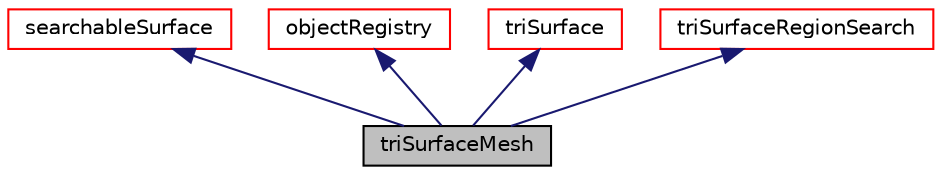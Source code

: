 digraph "triSurfaceMesh"
{
  bgcolor="transparent";
  edge [fontname="Helvetica",fontsize="10",labelfontname="Helvetica",labelfontsize="10"];
  node [fontname="Helvetica",fontsize="10",shape=record];
  Node1 [label="triSurfaceMesh",height=0.2,width=0.4,color="black", fillcolor="grey75", style="filled", fontcolor="black"];
  Node2 -> Node1 [dir="back",color="midnightblue",fontsize="10",style="solid",fontname="Helvetica"];
  Node2 [label="searchableSurface",height=0.2,width=0.4,color="red",URL="$a02323.html",tooltip="Base class of (analytical or triangulated) surface. Encapsulates all the search routines. WIP. "];
  Node3 -> Node1 [dir="back",color="midnightblue",fontsize="10",style="solid",fontname="Helvetica"];
  Node3 [label="objectRegistry",height=0.2,width=0.4,color="red",URL="$a01726.html",tooltip="Registry of regIOobjects. "];
  Node4 -> Node1 [dir="back",color="midnightblue",fontsize="10",style="solid",fontname="Helvetica"];
  Node4 [label="triSurface",height=0.2,width=0.4,color="red",URL="$a02757.html",tooltip="Triangulated surface description with patch information. "];
  Node5 -> Node1 [dir="back",color="midnightblue",fontsize="10",style="solid",fontname="Helvetica"];
  Node5 [label="triSurfaceRegionSearch",height=0.2,width=0.4,color="red",URL="$a02765.html",tooltip="Helper class to search on triSurface. Creates an octree for each region of the surface and only searc..."];
}

